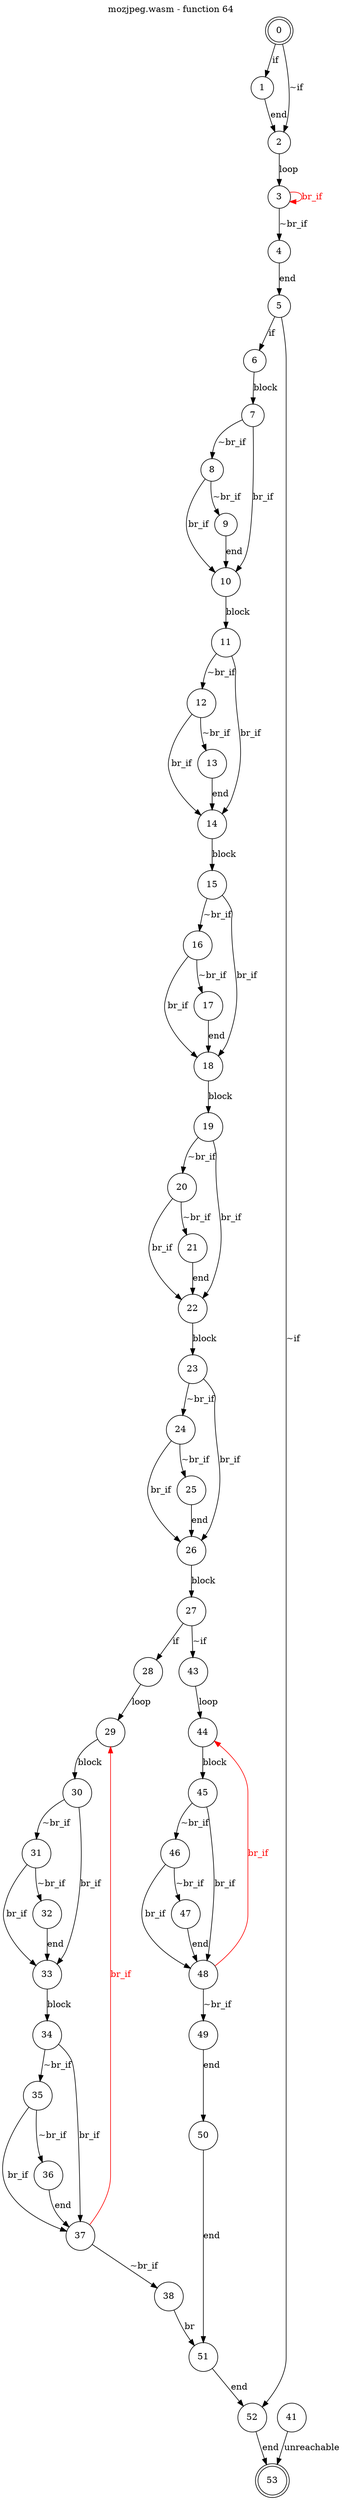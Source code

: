 digraph finite_state_machine {
    label = "mozjpeg.wasm - function 64"
    labelloc =  t
    labelfontsize = 16
    labelfontcolor = black
    labelfontname = "Helvetica"
    node [shape = doublecircle]; 0 53;
    node [shape = circle];
    0 -> 1[label="if"];
    0 -> 2[label="~if"];
    1 -> 2[label="end"];
    2 -> 3[label="loop"];
    3 -> 4[label="~br_if"];
    3 -> 3[color="red" fontcolor="red" label="br_if"];
    4 -> 5[label="end"];
    5 -> 6[label="if"];
    5 -> 52[label="~if"];
    6 -> 7[label="block"];
    7 -> 8[label="~br_if"];
    7 -> 10[label="br_if"];
    8 -> 9[label="~br_if"];
    8 -> 10[label="br_if"];
    9 -> 10[label="end"];
    10 -> 11[label="block"];
    11 -> 12[label="~br_if"];
    11 -> 14[label="br_if"];
    12 -> 13[label="~br_if"];
    12 -> 14[label="br_if"];
    13 -> 14[label="end"];
    14 -> 15[label="block"];
    15 -> 16[label="~br_if"];
    15 -> 18[label="br_if"];
    16 -> 17[label="~br_if"];
    16 -> 18[label="br_if"];
    17 -> 18[label="end"];
    18 -> 19[label="block"];
    19 -> 20[label="~br_if"];
    19 -> 22[label="br_if"];
    20 -> 21[label="~br_if"];
    20 -> 22[label="br_if"];
    21 -> 22[label="end"];
    22 -> 23[label="block"];
    23 -> 24[label="~br_if"];
    23 -> 26[label="br_if"];
    24 -> 25[label="~br_if"];
    24 -> 26[label="br_if"];
    25 -> 26[label="end"];
    26 -> 27[label="block"];
    27 -> 28[label="if"];
    27 -> 43[label="~if"];
    28 -> 29[label="loop"];
    29 -> 30[label="block"];
    30 -> 31[label="~br_if"];
    30 -> 33[label="br_if"];
    31 -> 32[label="~br_if"];
    31 -> 33[label="br_if"];
    32 -> 33[label="end"];
    33 -> 34[label="block"];
    34 -> 35[label="~br_if"];
    34 -> 37[label="br_if"];
    35 -> 36[label="~br_if"];
    35 -> 37[label="br_if"];
    36 -> 37[label="end"];
    37 -> 38[label="~br_if"];
    37 -> 29[color="red" fontcolor="red" label="br_if"];
    38 -> 51[label="br"];
    41 -> 53[label="unreachable"];
    43 -> 44[label="loop"];
    44 -> 45[label="block"];
    45 -> 46[label="~br_if"];
    45 -> 48[label="br_if"];
    46 -> 47[label="~br_if"];
    46 -> 48[label="br_if"];
    47 -> 48[label="end"];
    48 -> 49[label="~br_if"];
    48 -> 44[color="red" fontcolor="red" label="br_if"];
    49 -> 50[label="end"];
    50 -> 51[label="end"];
    51 -> 52[label="end"];
    52 -> 53[label="end"];
}
